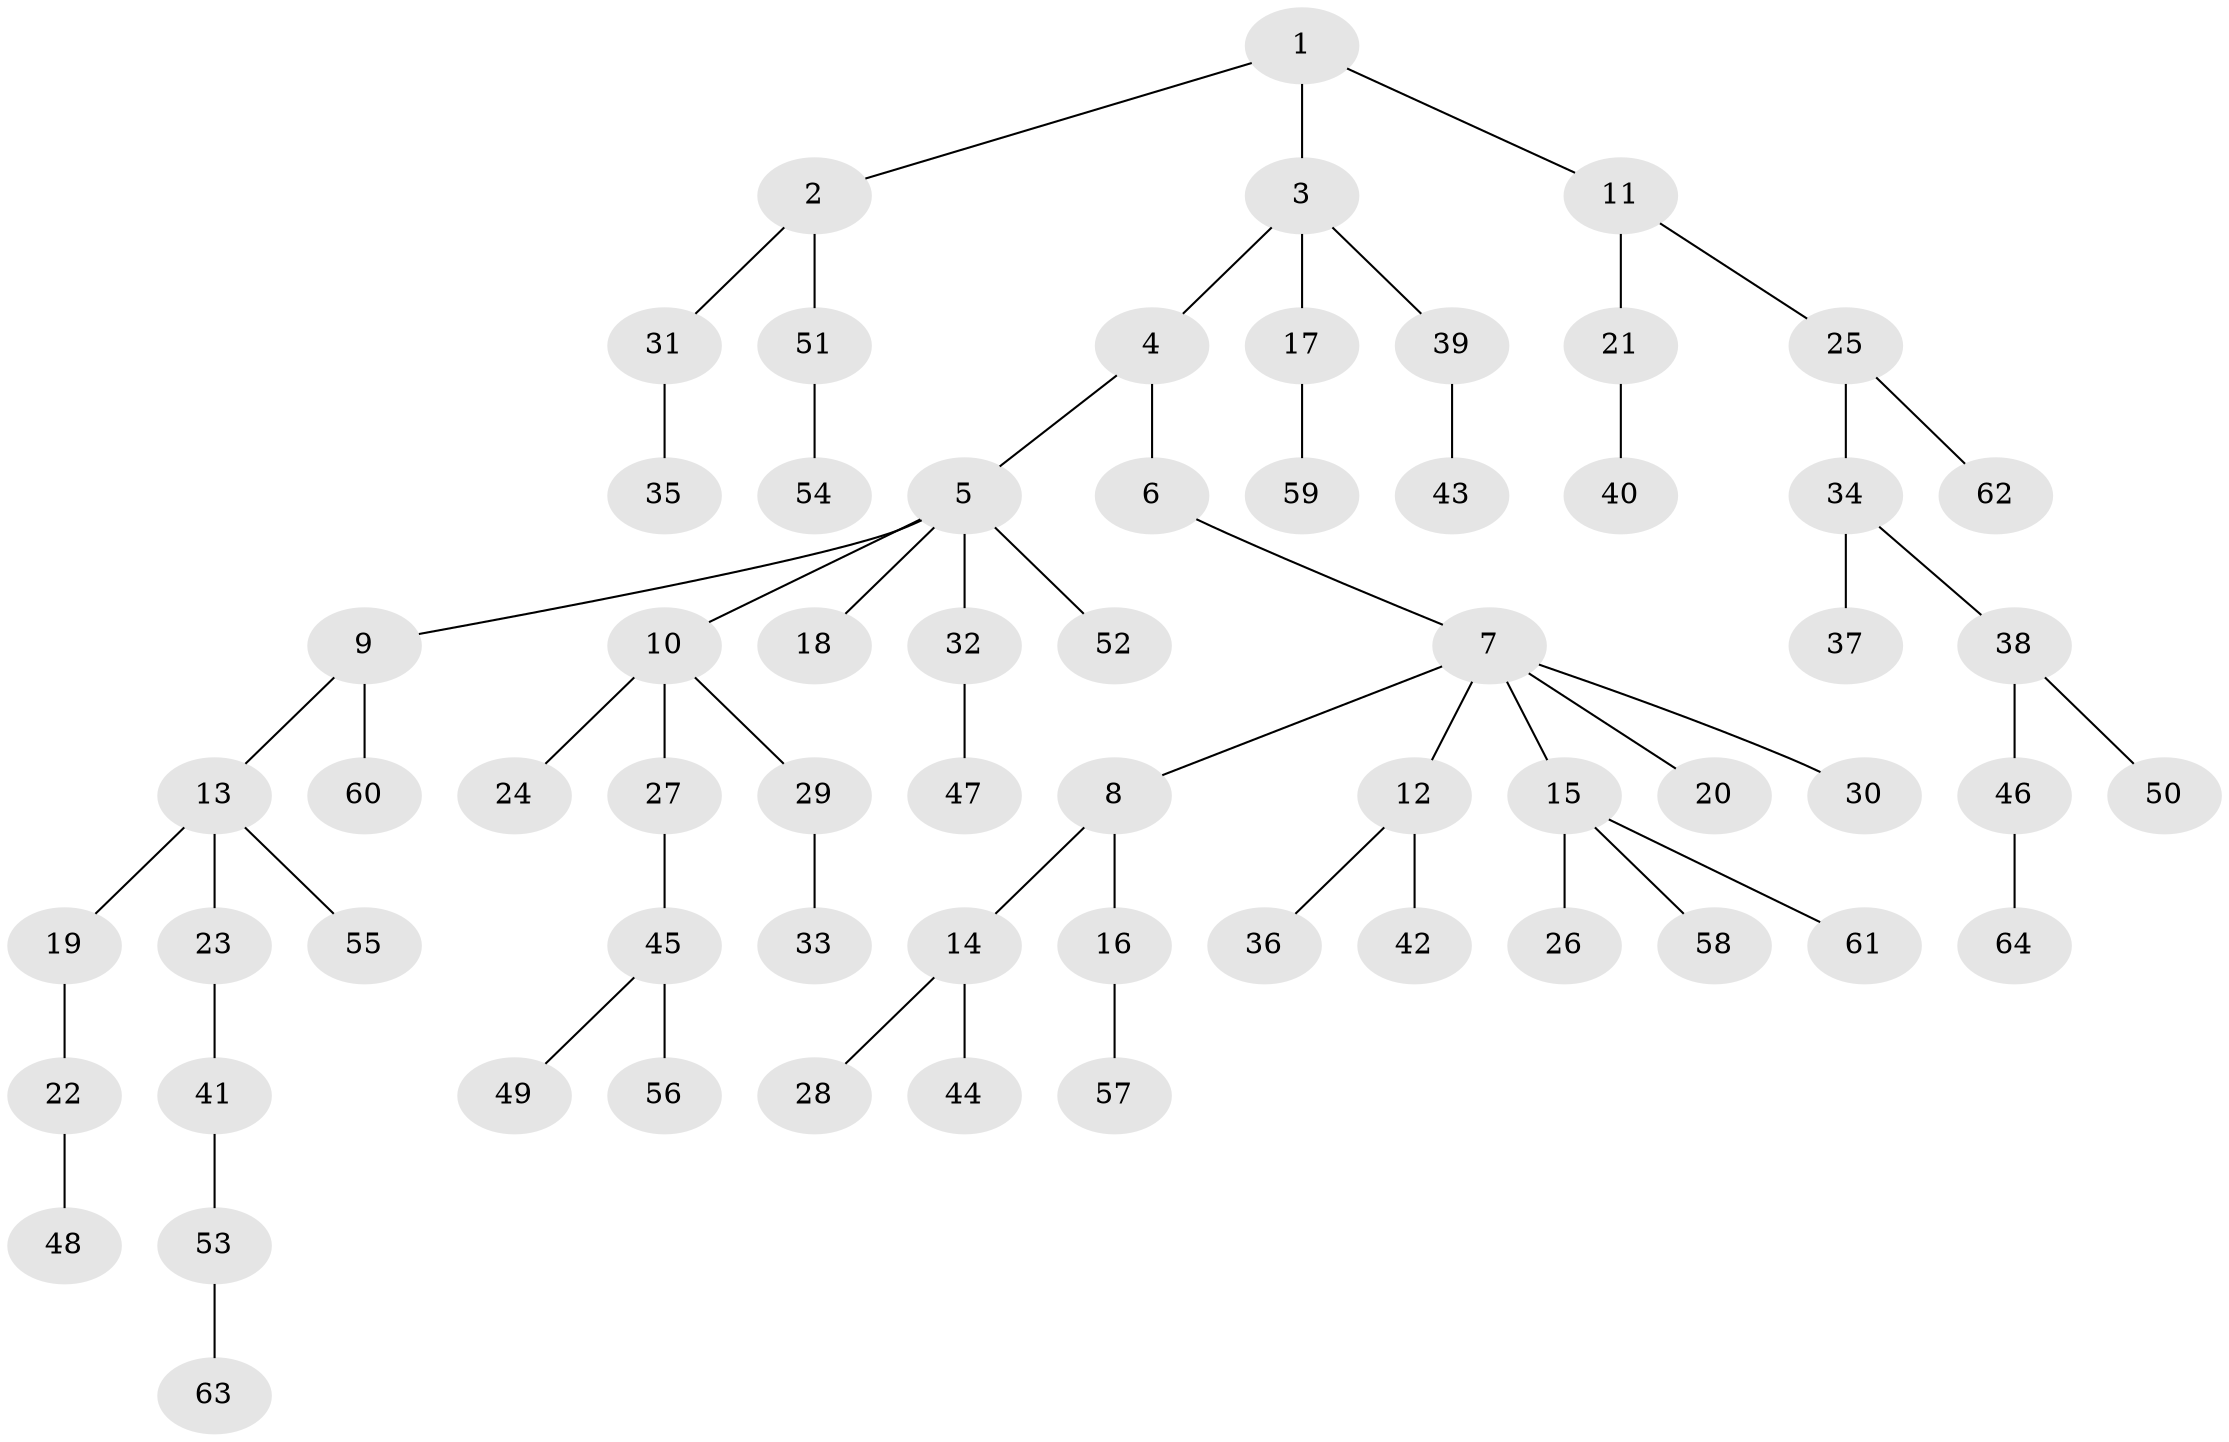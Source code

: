 // Generated by graph-tools (version 1.1) at 2025/26/03/09/25 03:26:23]
// undirected, 64 vertices, 63 edges
graph export_dot {
graph [start="1"]
  node [color=gray90,style=filled];
  1;
  2;
  3;
  4;
  5;
  6;
  7;
  8;
  9;
  10;
  11;
  12;
  13;
  14;
  15;
  16;
  17;
  18;
  19;
  20;
  21;
  22;
  23;
  24;
  25;
  26;
  27;
  28;
  29;
  30;
  31;
  32;
  33;
  34;
  35;
  36;
  37;
  38;
  39;
  40;
  41;
  42;
  43;
  44;
  45;
  46;
  47;
  48;
  49;
  50;
  51;
  52;
  53;
  54;
  55;
  56;
  57;
  58;
  59;
  60;
  61;
  62;
  63;
  64;
  1 -- 2;
  1 -- 3;
  1 -- 11;
  2 -- 31;
  2 -- 51;
  3 -- 4;
  3 -- 17;
  3 -- 39;
  4 -- 5;
  4 -- 6;
  5 -- 9;
  5 -- 10;
  5 -- 18;
  5 -- 32;
  5 -- 52;
  6 -- 7;
  7 -- 8;
  7 -- 12;
  7 -- 15;
  7 -- 20;
  7 -- 30;
  8 -- 14;
  8 -- 16;
  9 -- 13;
  9 -- 60;
  10 -- 24;
  10 -- 27;
  10 -- 29;
  11 -- 21;
  11 -- 25;
  12 -- 36;
  12 -- 42;
  13 -- 19;
  13 -- 23;
  13 -- 55;
  14 -- 28;
  14 -- 44;
  15 -- 26;
  15 -- 58;
  15 -- 61;
  16 -- 57;
  17 -- 59;
  19 -- 22;
  21 -- 40;
  22 -- 48;
  23 -- 41;
  25 -- 34;
  25 -- 62;
  27 -- 45;
  29 -- 33;
  31 -- 35;
  32 -- 47;
  34 -- 37;
  34 -- 38;
  38 -- 46;
  38 -- 50;
  39 -- 43;
  41 -- 53;
  45 -- 49;
  45 -- 56;
  46 -- 64;
  51 -- 54;
  53 -- 63;
}
